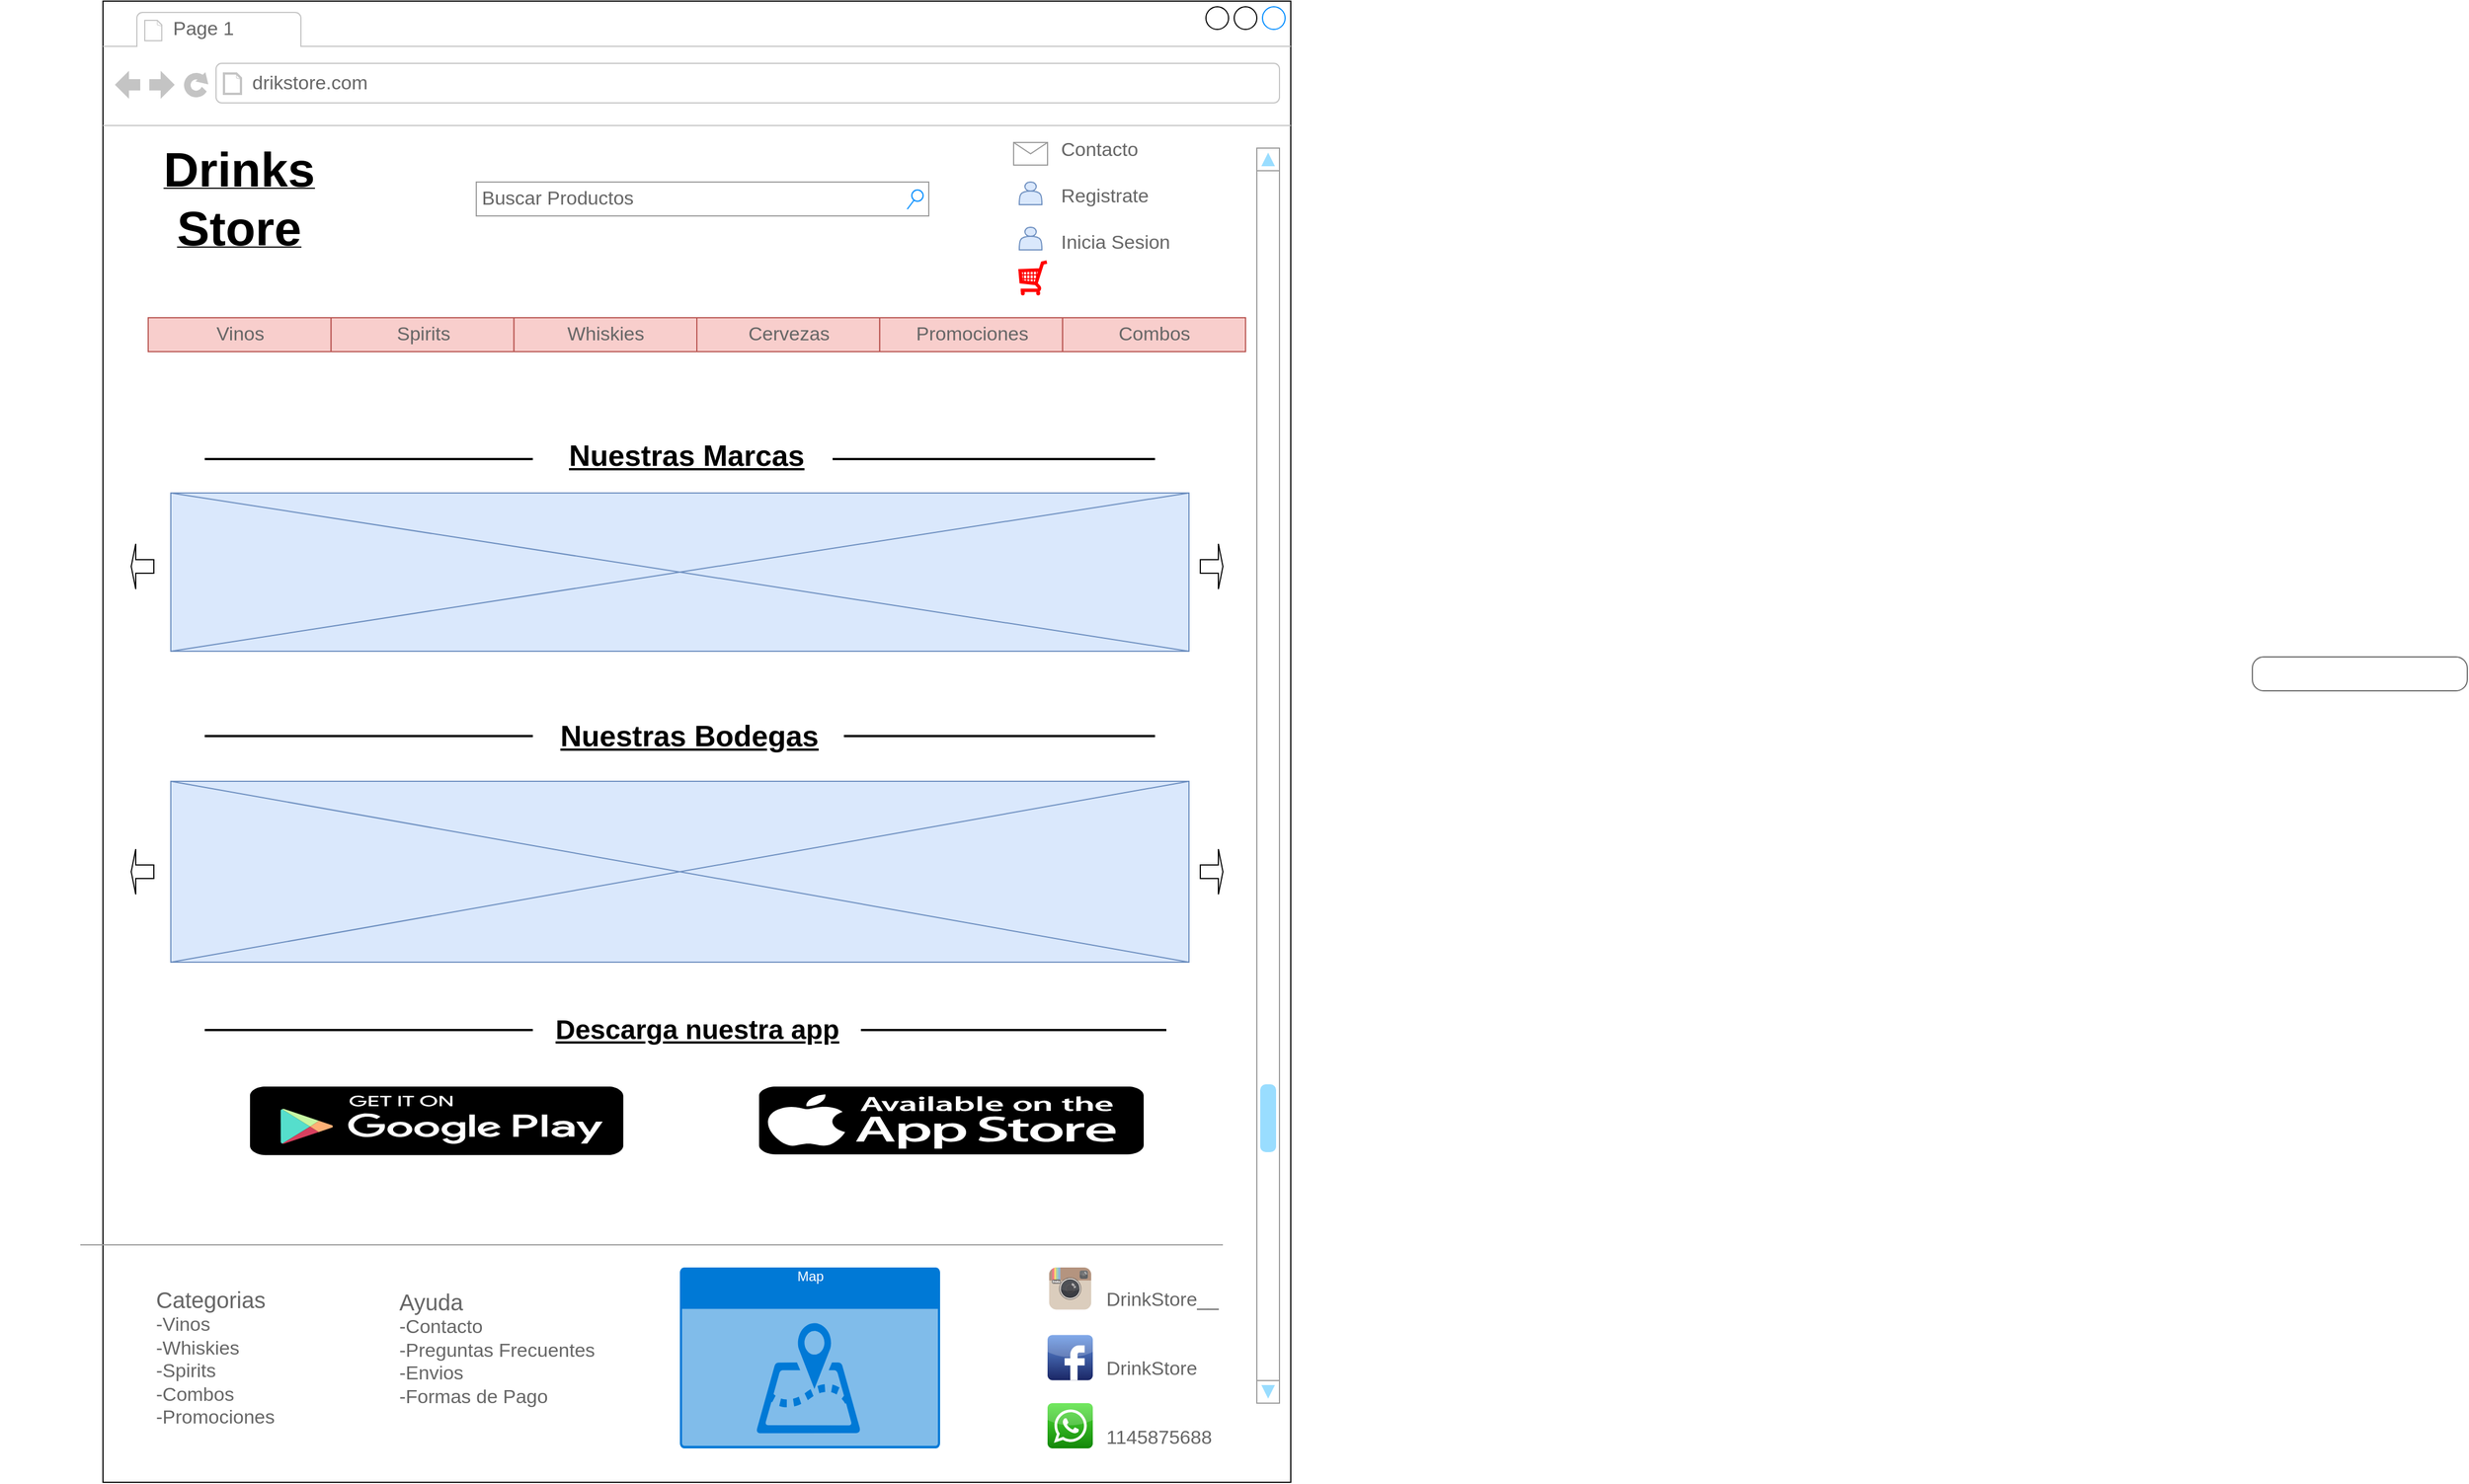 <mxfile version="13.8.1" type="github">
  <diagram name="Page-1" id="2cc2dc42-3aac-f2a9-1cec-7a8b7cbee084">
    <mxGraphModel dx="2522" dy="1587" grid="1" gridSize="10" guides="1" tooltips="1" connect="1" arrows="1" fold="1" page="1" pageScale="1" pageWidth="1100" pageHeight="850" background="#ffffff" math="0" shadow="0">
      <root>
        <mxCell id="0" />
        <mxCell id="1" parent="0" />
        <mxCell id="7026571954dc6520-1" value="" style="strokeWidth=1;shadow=0;dashed=0;align=center;html=1;shape=mxgraph.mockup.containers.browserWindow;rSize=0;mainText=,;recursiveResize=0;rounded=0;labelBackgroundColor=none;fontFamily=Verdana;fontSize=12;" parent="1" vertex="1">
          <mxGeometry x="50" y="-40" width="1050" height="1310" as="geometry" />
        </mxCell>
        <mxCell id="7026571954dc6520-2" value="Page 1" style="strokeWidth=1;shadow=0;dashed=0;align=center;html=1;shape=mxgraph.mockup.containers.anchor;fontSize=17;fontColor=#666666;align=left;" parent="7026571954dc6520-1" vertex="1">
          <mxGeometry x="60" y="12" width="110" height="26" as="geometry" />
        </mxCell>
        <mxCell id="7026571954dc6520-3" value="drikstore.com" style="strokeWidth=1;shadow=0;dashed=0;align=center;html=1;shape=mxgraph.mockup.containers.anchor;rSize=0;fontSize=17;fontColor=#666666;align=left;" parent="7026571954dc6520-1" vertex="1">
          <mxGeometry x="130" y="60" width="250" height="26" as="geometry" />
        </mxCell>
        <mxCell id="7026571954dc6520-14" value="Buscar Productos" style="strokeWidth=1;shadow=0;dashed=0;align=center;html=1;shape=mxgraph.mockup.forms.searchBox;strokeColor=#999999;mainText=;strokeColor2=#008cff;fontColor=#666666;fontSize=17;align=left;spacingLeft=3;rounded=0;labelBackgroundColor=none;" parent="7026571954dc6520-1" vertex="1">
          <mxGeometry x="330" y="160" width="400" height="30" as="geometry" />
        </mxCell>
        <mxCell id="O0nchLs7935RERdm7ECE-1" value="" style="strokeWidth=1;shadow=0;dashed=0;align=center;html=1;shape=mxgraph.mockup.text.alphanumeric;linkText=;html=1;fontStyle=4;fontSize=17;fontColor=#0000ff;" vertex="1" parent="7026571954dc6520-1">
          <mxGeometry x="10" y="115" width="290" height="135" as="geometry" />
        </mxCell>
        <mxCell id="O0nchLs7935RERdm7ECE-2" value="" style="strokeWidth=1;shadow=0;dashed=0;align=center;html=1;shape=mxgraph.mockup.text.alphanumeric;linkText=;html=1;fontStyle=4;fontSize=17;fontColor=#0000ff;" vertex="1" parent="7026571954dc6520-1">
          <mxGeometry x="20" y="210" width="290" height="50" as="geometry" />
        </mxCell>
        <mxCell id="O0nchLs7935RERdm7ECE-3" value="&lt;b style=&quot;font-size: 43px&quot;&gt;Drinks&lt;br&gt;Store&lt;/b&gt;" style="strokeWidth=1;shadow=0;dashed=0;align=center;html=1;shape=mxgraph.mockup.text.alphanumeric;linkText=;html=1;fontStyle=4;fontSize=17;" vertex="1" parent="7026571954dc6520-1">
          <mxGeometry x="-90" y="150" width="420" height="50" as="geometry" />
        </mxCell>
        <mxCell id="O0nchLs7935RERdm7ECE-5" value="" style="strokeWidth=1;shadow=0;dashed=0;align=center;html=1;shape=mxgraph.mockup.text.alphanumeric;linkText=;html=1;fontStyle=4;fontSize=17;fontColor=#0000ff;" vertex="1" parent="7026571954dc6520-1">
          <mxGeometry x="555" y="230" width="450" height="50" as="geometry" />
        </mxCell>
        <mxCell id="O0nchLs7935RERdm7ECE-6" value="" style="strokeWidth=1;shadow=0;dashed=0;align=center;html=1;shape=mxgraph.mockup.forms.rrect;rSize=0;strokeColor=#b85450;fillColor=#f8cecc;" vertex="1" parent="7026571954dc6520-1">
          <mxGeometry x="40" y="280" width="970" height="30" as="geometry" />
        </mxCell>
        <mxCell id="O0nchLs7935RERdm7ECE-7" value="Vinos" style="strokeColor=inherit;fillColor=inherit;gradientColor=inherit;strokeWidth=1;shadow=0;dashed=0;align=center;html=1;shape=mxgraph.mockup.forms.rrect;rSize=0;fontSize=17;fontColor=#666666;" vertex="1" parent="O0nchLs7935RERdm7ECE-6">
          <mxGeometry width="161.667" height="30" as="geometry" />
        </mxCell>
        <mxCell id="O0nchLs7935RERdm7ECE-8" value="Spirits" style="strokeColor=inherit;fillColor=inherit;gradientColor=inherit;strokeWidth=1;shadow=0;dashed=0;align=center;html=1;shape=mxgraph.mockup.forms.rrect;rSize=0;fontSize=17;fontColor=#666666;" vertex="1" parent="O0nchLs7935RERdm7ECE-6">
          <mxGeometry x="161.667" width="161.667" height="30" as="geometry" />
        </mxCell>
        <mxCell id="O0nchLs7935RERdm7ECE-9" value="Whiskies" style="strokeColor=inherit;fillColor=inherit;gradientColor=inherit;strokeWidth=1;shadow=0;dashed=0;align=center;html=1;shape=mxgraph.mockup.forms.rrect;rSize=0;fontSize=17;fontColor=#666666;" vertex="1" parent="O0nchLs7935RERdm7ECE-6">
          <mxGeometry x="323.333" width="161.667" height="30" as="geometry" />
        </mxCell>
        <mxCell id="O0nchLs7935RERdm7ECE-10" value="Cervezas" style="strokeColor=inherit;fillColor=inherit;gradientColor=inherit;strokeWidth=1;shadow=0;dashed=0;align=center;html=1;shape=mxgraph.mockup.forms.rrect;rSize=0;fontSize=17;fontColor=#666666;" vertex="1" parent="O0nchLs7935RERdm7ECE-6">
          <mxGeometry x="485" width="161.667" height="30" as="geometry" />
        </mxCell>
        <mxCell id="O0nchLs7935RERdm7ECE-11" value="Promociones" style="strokeColor=inherit;fillColor=inherit;gradientColor=inherit;strokeWidth=1;shadow=0;dashed=0;align=center;html=1;shape=mxgraph.mockup.forms.rrect;rSize=0;fontSize=17;fontColor=#666666;" vertex="1" parent="O0nchLs7935RERdm7ECE-6">
          <mxGeometry x="646.667" width="161.667" height="30" as="geometry" />
        </mxCell>
        <mxCell id="O0nchLs7935RERdm7ECE-12" value="Combos" style="strokeColor=inherit;fillColor=inherit;gradientColor=inherit;strokeWidth=1;shadow=0;dashed=0;align=center;html=1;shape=mxgraph.mockup.forms.rrect;rSize=0;fontSize=17;fontColor=#666666;" vertex="1" parent="O0nchLs7935RERdm7ECE-6">
          <mxGeometry x="808.333" width="161.667" height="30" as="geometry" />
        </mxCell>
        <mxCell id="O0nchLs7935RERdm7ECE-13" value="" style="verticalLabelPosition=bottom;shadow=0;dashed=0;align=center;html=1;verticalAlign=top;strokeWidth=1;shape=mxgraph.mockup.misc.shoppingCart;fontColor=#000000;strokeColor=#FF0000;" vertex="1" parent="7026571954dc6520-1">
          <mxGeometry x="810" y="230" width="25" height="30" as="geometry" />
        </mxCell>
        <mxCell id="O0nchLs7935RERdm7ECE-14" value="" style="shape=actor;whiteSpace=wrap;html=1;fillColor=#dae8fc;strokeColor=#6c8ebf;" vertex="1" parent="7026571954dc6520-1">
          <mxGeometry x="810" y="200" width="20" height="20" as="geometry" />
        </mxCell>
        <mxCell id="O0nchLs7935RERdm7ECE-15" value="" style="shape=actor;whiteSpace=wrap;html=1;fillColor=#dae8fc;strokeColor=#6c8ebf;" vertex="1" parent="7026571954dc6520-1">
          <mxGeometry x="810" y="160" width="20" height="20" as="geometry" />
        </mxCell>
        <mxCell id="O0nchLs7935RERdm7ECE-16" value="Contacto&lt;br&gt;&lt;br&gt;Registrate&lt;br&gt;&lt;br&gt;Inicia Sesion" style="strokeWidth=1;shadow=0;dashed=0;align=center;html=1;shape=mxgraph.mockup.text.bulletedList;textColor=#666666;mainText=,,,,;textSize=17;bulletStyle=none;strokeColor=none;fillColor=none;align=left;verticalAlign=top;fontSize=17;fontColor=#666666;" vertex="1" parent="7026571954dc6520-1">
          <mxGeometry x="845" y="115" width="150" height="135" as="geometry" />
        </mxCell>
        <mxCell id="O0nchLs7935RERdm7ECE-17" value="" style="verticalLabelPosition=bottom;shadow=0;dashed=0;align=center;html=1;verticalAlign=top;strokeWidth=1;shape=mxgraph.mockup.navigation.scrollBar;strokeColor=#999999;barPos=20;fillColor2=#99ddff;strokeColor2=none;direction=north;fontColor=#000000;" vertex="1" parent="7026571954dc6520-1">
          <mxGeometry x="1020" y="130" width="20" height="1110" as="geometry" />
        </mxCell>
        <mxCell id="O0nchLs7935RERdm7ECE-20" value="&lt;b&gt;&lt;font style=&quot;font-size: 26px&quot; color=&quot;#000000&quot;&gt;&lt;u&gt;Nuestras Marcas&lt;/u&gt;&lt;/font&gt;&lt;/b&gt;" style="strokeWidth=1;shadow=0;dashed=0;align=center;html=1;shape=mxgraph.mockup.text.bulletedList;textColor=#666666;mainText=,,,,;textSize=17;bulletStyle=none;strokeColor=none;fillColor=none;align=left;verticalAlign=top;fontSize=17;fontColor=#666666;" vertex="1" parent="7026571954dc6520-1">
          <mxGeometry x="410" y="380" width="530" height="135" as="geometry" />
        </mxCell>
        <mxCell id="O0nchLs7935RERdm7ECE-23" value="" style="verticalLabelPosition=bottom;shadow=0;dashed=0;align=center;html=1;verticalAlign=top;strokeWidth=1;shape=mxgraph.mockup.misc.mail2;strokeColor=#999999;fontColor=#000000;" vertex="1" parent="7026571954dc6520-1">
          <mxGeometry x="805" y="125" width="30" height="20" as="geometry" />
        </mxCell>
        <mxCell id="O0nchLs7935RERdm7ECE-24" value="" style="verticalLabelPosition=bottom;shadow=0;dashed=0;align=center;html=1;verticalAlign=top;strokeWidth=1;shape=mxgraph.mockup.graphics.simpleIcon;strokeColor=#6c8ebf;fillColor=#dae8fc;" vertex="1" parent="7026571954dc6520-1">
          <mxGeometry x="60" y="435" width="900" height="140" as="geometry" />
        </mxCell>
        <mxCell id="O0nchLs7935RERdm7ECE-25" value="" style="shape=singleArrow;whiteSpace=wrap;html=1;fontColor=#000000;" vertex="1" parent="7026571954dc6520-1">
          <mxGeometry x="970" y="480" width="20" height="40" as="geometry" />
        </mxCell>
        <mxCell id="O0nchLs7935RERdm7ECE-26" value="" style="shape=singleArrow;direction=west;whiteSpace=wrap;html=1;fontColor=#000000;" vertex="1" parent="7026571954dc6520-1">
          <mxGeometry x="25" y="480" width="20" height="40" as="geometry" />
        </mxCell>
        <mxCell id="O0nchLs7935RERdm7ECE-28" value="&lt;font style=&quot;font-size: 26px&quot;&gt;Nuestras Bodegas&lt;/font&gt;" style="text;strokeColor=none;fillColor=none;html=1;fontSize=24;fontStyle=5;verticalAlign=middle;align=center;" vertex="1" parent="7026571954dc6520-1">
          <mxGeometry x="395" y="630" width="245" height="40" as="geometry" />
        </mxCell>
        <mxCell id="O0nchLs7935RERdm7ECE-29" value="" style="line;strokeWidth=2;html=1;fontColor=#000000;" vertex="1" parent="7026571954dc6520-1">
          <mxGeometry x="645" y="400" width="285" height="10" as="geometry" />
        </mxCell>
        <mxCell id="O0nchLs7935RERdm7ECE-31" value="" style="line;strokeWidth=2;html=1;fontColor=#000000;" vertex="1" parent="7026571954dc6520-1">
          <mxGeometry x="90" y="400" width="290" height="10" as="geometry" />
        </mxCell>
        <mxCell id="O0nchLs7935RERdm7ECE-30" value="" style="line;strokeWidth=2;html=1;fontColor=#000000;" vertex="1" parent="7026571954dc6520-1">
          <mxGeometry x="655" y="645" width="275" height="10" as="geometry" />
        </mxCell>
        <mxCell id="O0nchLs7935RERdm7ECE-33" value="" style="line;strokeWidth=2;html=1;fontColor=#000000;" vertex="1" parent="7026571954dc6520-1">
          <mxGeometry x="90" y="645" width="290" height="10" as="geometry" />
        </mxCell>
        <mxCell id="O0nchLs7935RERdm7ECE-34" value="" style="verticalLabelPosition=bottom;shadow=0;dashed=0;align=center;html=1;verticalAlign=top;strokeWidth=1;shape=mxgraph.mockup.graphics.simpleIcon;strokeColor=#6c8ebf;fillColor=#dae8fc;" vertex="1" parent="7026571954dc6520-1">
          <mxGeometry x="60" y="690" width="900" height="160" as="geometry" />
        </mxCell>
        <mxCell id="O0nchLs7935RERdm7ECE-35" value="" style="shape=singleArrow;whiteSpace=wrap;html=1;fontColor=#000000;" vertex="1" parent="7026571954dc6520-1">
          <mxGeometry x="970" y="750" width="20" height="40" as="geometry" />
        </mxCell>
        <mxCell id="O0nchLs7935RERdm7ECE-38" value="" style="shape=singleArrow;direction=west;whiteSpace=wrap;html=1;fontColor=#000000;" vertex="1" parent="7026571954dc6520-1">
          <mxGeometry x="25" y="750" width="20" height="40" as="geometry" />
        </mxCell>
        <mxCell id="O0nchLs7935RERdm7ECE-43" value="&lt;font&gt;&lt;font style=&quot;font-size: 20px&quot;&gt;Categorias&lt;/font&gt;&lt;br&gt;&lt;/font&gt;-Vinos&lt;br&gt;-Whiskies&lt;br&gt;-Spirits&lt;br&gt;-Combos&lt;br&gt;-Promociones&lt;br&gt;" style="strokeWidth=1;shadow=0;dashed=0;align=center;html=1;shape=mxgraph.mockup.text.bulletedList;textColor=#666666;mainText=,,,,;textSize=17;bulletStyle=none;strokeColor=none;fillColor=none;align=left;verticalAlign=top;fontSize=17;fontColor=#666666;" vertex="1" parent="7026571954dc6520-1">
          <mxGeometry x="45" y="1130" width="150" height="160" as="geometry" />
        </mxCell>
        <mxCell id="O0nchLs7935RERdm7ECE-50" value="&lt;font style=&quot;font-size: 20px&quot;&gt;Ayuda&lt;br&gt;&lt;/font&gt;-Contacto&lt;br&gt;-Preguntas Frecuentes&lt;br&gt;-Envios&lt;br&gt;-Formas de Pago" style="strokeWidth=1;shadow=0;dashed=0;align=center;html=1;shape=mxgraph.mockup.text.bulletedList;textColor=#666666;mainText=,,,,;textSize=17;bulletStyle=none;strokeColor=none;fillColor=none;align=left;verticalAlign=top;fontSize=17;fontColor=#666666;" vertex="1" parent="7026571954dc6520-1">
          <mxGeometry x="260" y="1132.2" width="150" height="135" as="geometry" />
        </mxCell>
        <mxCell id="O0nchLs7935RERdm7ECE-51" value="" style="dashed=0;outlineConnect=0;html=1;align=center;labelPosition=center;verticalLabelPosition=bottom;verticalAlign=top;shape=mxgraph.weblogos.instagram;fillColor=#6FC0E4;gradientColor=#1E305B;strokeColor=#FF0000;fontColor=#000000;" vertex="1" parent="7026571954dc6520-1">
          <mxGeometry x="836.4" y="1120" width="37.2" height="37.2" as="geometry" />
        </mxCell>
        <mxCell id="O0nchLs7935RERdm7ECE-52" value="" style="dashed=0;outlineConnect=0;html=1;align=center;labelPosition=center;verticalLabelPosition=bottom;verticalAlign=top;shape=mxgraph.webicons.facebook;fillColor=#6294E4;gradientColor=#1A2665;strokeColor=#FF0000;fontColor=#000000;" vertex="1" parent="7026571954dc6520-1">
          <mxGeometry x="835" y="1179.7" width="40" height="40" as="geometry" />
        </mxCell>
        <mxCell id="O0nchLs7935RERdm7ECE-53" value="" style="dashed=0;outlineConnect=0;html=1;align=center;labelPosition=center;verticalLabelPosition=bottom;verticalAlign=top;shape=mxgraph.webicons.whatsapp;fillColor=#4FE238;gradientColor=#138709;strokeColor=#FF0000;fontColor=#000000;" vertex="1" parent="7026571954dc6520-1">
          <mxGeometry x="835" y="1240" width="40" height="40" as="geometry" />
        </mxCell>
        <mxCell id="O0nchLs7935RERdm7ECE-54" value="DrinkStore__&lt;br&gt;&lt;br&gt;&lt;br&gt;DrinkStore&lt;br&gt;&lt;br&gt;&lt;br&gt;1145875688" style="strokeWidth=1;shadow=0;dashed=0;align=center;html=1;shape=mxgraph.mockup.text.bulletedList;textColor=#666666;mainText=,,,,;textSize=17;bulletStyle=none;strokeColor=none;fillColor=none;align=left;verticalAlign=top;fontSize=17;fontColor=#666666;" vertex="1" parent="7026571954dc6520-1">
          <mxGeometry x="885" y="1132.2" width="150" height="135" as="geometry" />
        </mxCell>
        <mxCell id="O0nchLs7935RERdm7ECE-55" value="&lt;u&gt;Descarga nuestra app&lt;/u&gt;" style="text;strokeColor=none;fillColor=none;html=1;fontSize=24;fontStyle=1;verticalAlign=middle;align=center;" vertex="1" parent="7026571954dc6520-1">
          <mxGeometry x="475" y="890" width="100" height="40" as="geometry" />
        </mxCell>
        <mxCell id="O0nchLs7935RERdm7ECE-56" value="" style="line;strokeWidth=2;html=1;fontColor=#000000;" vertex="1" parent="7026571954dc6520-1">
          <mxGeometry x="90" y="905" width="290" height="10" as="geometry" />
        </mxCell>
        <mxCell id="O0nchLs7935RERdm7ECE-58" value="" style="line;strokeWidth=2;html=1;fontColor=#000000;" vertex="1" parent="7026571954dc6520-1">
          <mxGeometry x="670" y="905" width="270" height="10" as="geometry" />
        </mxCell>
        <mxCell id="O0nchLs7935RERdm7ECE-59" value="" style="dashed=0;outlineConnect=0;html=1;align=center;labelPosition=center;verticalLabelPosition=bottom;verticalAlign=top;shape=mxgraph.webicons.google_play;fillColor=#000000;strokeColor=#FF0000;fontColor=#000000;" vertex="1" parent="7026571954dc6520-1">
          <mxGeometry x="130" y="960" width="330" height="60.6" as="geometry" />
        </mxCell>
        <mxCell id="O0nchLs7935RERdm7ECE-60" value="" style="dashed=0;outlineConnect=0;html=1;align=center;labelPosition=center;verticalLabelPosition=bottom;verticalAlign=top;shape=mxgraph.weblogos.app_store;fillColor=#000000;strokeColor=none;fontColor=#000000;" vertex="1" parent="7026571954dc6520-1">
          <mxGeometry x="580" y="960" width="340" height="60" as="geometry" />
        </mxCell>
        <mxCell id="O0nchLs7935RERdm7ECE-61" value="Map" style="html=1;strokeColor=none;fillColor=#0079D6;labelPosition=center;verticalLabelPosition=middle;verticalAlign=top;align=center;fontSize=12;outlineConnect=0;spacingTop=-6;fontColor=#FFFFFF;shape=mxgraph.sitemap.map;" vertex="1" parent="7026571954dc6520-1">
          <mxGeometry x="510" y="1120" width="230" height="160" as="geometry" />
        </mxCell>
        <mxCell id="7026571954dc6520-18" value="" style="strokeWidth=1;shadow=0;dashed=0;align=center;html=1;shape=mxgraph.mockup.buttons.button;strokeColor=#666666;mainText=;buttonStyle=round;fontSize=17;fontStyle=0;fillColor=none;whiteSpace=wrap;rounded=0;labelBackgroundColor=none;" parent="1" vertex="1">
          <mxGeometry x="1950" y="540" width="190" height="30" as="geometry" />
        </mxCell>
        <mxCell id="O0nchLs7935RERdm7ECE-39" value="" style="verticalLabelPosition=bottom;shadow=0;dashed=0;align=center;html=1;verticalAlign=top;strokeWidth=1;shape=mxgraph.mockup.markup.line;strokeColor=#999999;fontColor=#000000;" vertex="1" parent="1">
          <mxGeometry x="560" y="1050" width="100" height="20" as="geometry" />
        </mxCell>
        <mxCell id="O0nchLs7935RERdm7ECE-40" value="" style="verticalLabelPosition=bottom;shadow=0;dashed=0;align=center;html=1;verticalAlign=top;strokeWidth=1;shape=mxgraph.mockup.markup.line;strokeColor=#999999;fontColor=#000000;" vertex="1" parent="1">
          <mxGeometry x="30" y="1050" width="1010" height="20" as="geometry" />
        </mxCell>
      </root>
    </mxGraphModel>
  </diagram>
</mxfile>
